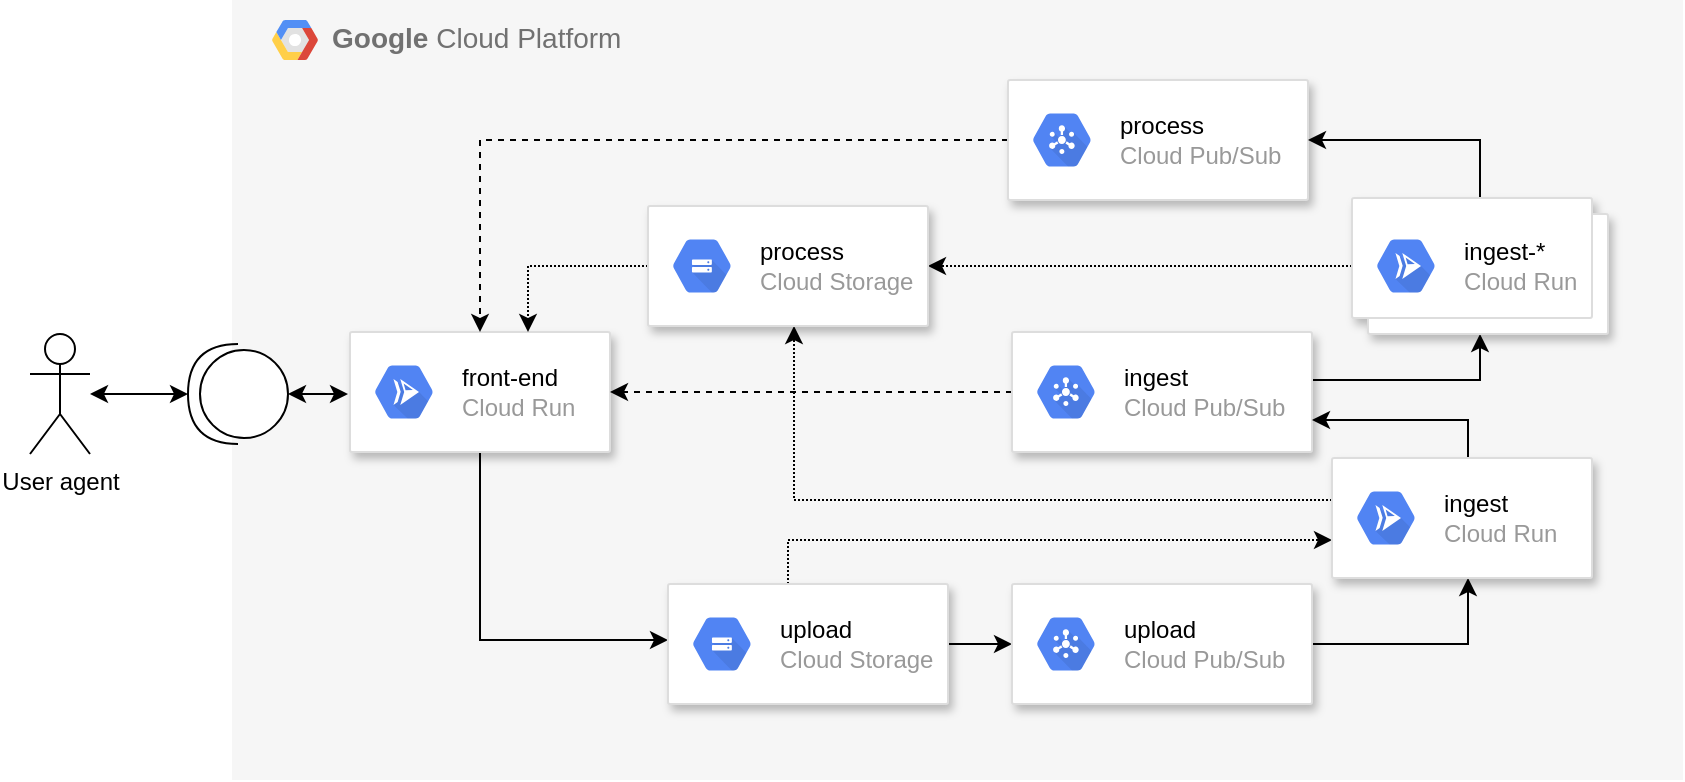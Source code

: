 <mxfile version="17.4.4" type="device"><diagram id="YI58b9JQcT0St_D4O0HG" name="Architecture"><mxGraphModel dx="1129" dy="650" grid="1" gridSize="10" guides="1" tooltips="1" connect="1" arrows="1" fold="1" page="1" pageScale="1" pageWidth="827" pageHeight="1169" math="0" shadow="0"><root><mxCell id="0"/><mxCell id="1" parent="0"/><mxCell id="-2Le4n1xqm-zlc_shUrB-15" value="" style="group" parent="1" vertex="1" connectable="0"><mxGeometry x="120" y="30" width="725.5" height="390" as="geometry"/></mxCell><mxCell id="11iK4mYXKYR4QYa6QOqk-39" value="&lt;b&gt;Google &lt;/b&gt;Cloud Platform" style="fillColor=#F6F6F6;strokeColor=none;shadow=0;gradientColor=none;fontSize=14;align=left;spacing=10;fontColor=#717171;9E9E9E;verticalAlign=top;spacingTop=-4;fontStyle=0;spacingLeft=40;html=1;flipH=0;container=0;" parent="-2Le4n1xqm-zlc_shUrB-15" vertex="1"><mxGeometry width="725.5" height="390" as="geometry"/></mxCell><mxCell id="11iK4mYXKYR4QYa6QOqk-40" value="" style="shape=mxgraph.gcp2.google_cloud_platform;fillColor=#F6F6F6;strokeColor=none;shadow=0;gradientColor=none;fontColor=#000000;" parent="-2Le4n1xqm-zlc_shUrB-15" vertex="1"><mxGeometry x="20" y="10" width="23" height="20" as="geometry"><mxPoint x="20" y="10" as="offset"/></mxGeometry></mxCell><mxCell id="GT-HJR3oln2wyiST5Ip0-5" style="edgeStyle=orthogonalEdgeStyle;rounded=0;orthogonalLoop=1;jettySize=auto;html=1;startArrow=classic;startFill=1;" parent="1" source="GT-HJR3oln2wyiST5Ip0-1" target="GT-HJR3oln2wyiST5Ip0-3" edge="1"><mxGeometry relative="1" as="geometry"/></mxCell><mxCell id="GT-HJR3oln2wyiST5Ip0-1" value="User agent" style="shape=umlActor;verticalLabelPosition=bottom;verticalAlign=top;html=1;outlineConnect=0;" parent="1" vertex="1"><mxGeometry x="19" y="197" width="30" height="60" as="geometry"/></mxCell><mxCell id="GT-HJR3oln2wyiST5Ip0-7" style="edgeStyle=orthogonalEdgeStyle;rounded=0;orthogonalLoop=1;jettySize=auto;html=1;startArrow=classic;startFill=1;" parent="1" source="GT-HJR3oln2wyiST5Ip0-3" edge="1"><mxGeometry relative="1" as="geometry"><mxPoint x="178" y="227" as="targetPoint"/></mxGeometry></mxCell><mxCell id="GT-HJR3oln2wyiST5Ip0-3" value="" style="shape=providedRequiredInterface;html=1;verticalLabelPosition=bottom;sketch=0;rotation=-180;" parent="1" vertex="1"><mxGeometry x="98" y="202" width="50" height="50" as="geometry"/></mxCell><mxCell id="11iK4mYXKYR4QYa6QOqk-49" style="edgeStyle=orthogonalEdgeStyle;rounded=0;orthogonalLoop=1;jettySize=auto;html=1;fontColor=#000000;startArrow=none;startFill=0;" parent="1" source="11iK4mYXKYR4QYa6QOqk-43" target="lM58QID9DjZE3HNHK9FQ-8" edge="1"><mxGeometry relative="1" as="geometry"><Array as="points"><mxPoint x="244" y="350"/></Array><mxPoint x="338" y="350" as="targetPoint"/></mxGeometry></mxCell><mxCell id="11iK4mYXKYR4QYa6QOqk-43" value="" style="strokeColor=#dddddd;shadow=1;strokeWidth=1;rounded=1;absoluteArcSize=1;arcSize=2;" parent="1" vertex="1"><mxGeometry x="179" y="196" width="130" height="60" as="geometry"/></mxCell><mxCell id="11iK4mYXKYR4QYa6QOqk-44" value="&lt;font color=&quot;#000000&quot;&gt;front-end&lt;/font&gt;&lt;br&gt;Cloud Run" style="sketch=0;dashed=0;connectable=0;html=1;fillColor=#5184F3;strokeColor=none;shape=mxgraph.gcp2.hexIcon;prIcon=cloud_run;part=1;labelPosition=right;verticalLabelPosition=middle;align=left;verticalAlign=middle;spacingLeft=5;fontColor=#999999;fontSize=12;" parent="11iK4mYXKYR4QYa6QOqk-43" vertex="1"><mxGeometry y="0.5" width="44" height="39" relative="1" as="geometry"><mxPoint x="5" y="-19.5" as="offset"/></mxGeometry></mxCell><mxCell id="11iK4mYXKYR4QYa6QOqk-50" style="edgeStyle=orthogonalEdgeStyle;rounded=0;orthogonalLoop=1;jettySize=auto;html=1;fontColor=#000000;startArrow=none;startFill=0;dashed=1;dashPattern=1 1;" parent="1" source="lM58QID9DjZE3HNHK9FQ-10" target="11iK4mYXKYR4QYa6QOqk-43" edge="1"><mxGeometry relative="1" as="geometry"><Array as="points"><mxPoint x="268" y="163"/></Array><mxPoint x="323.5" y="163" as="sourcePoint"/></mxGeometry></mxCell><mxCell id="11iK4mYXKYR4QYa6QOqk-51" style="edgeStyle=orthogonalEdgeStyle;rounded=0;orthogonalLoop=1;jettySize=auto;html=1;fontColor=#000000;startArrow=none;startFill=0;endArrow=classic;endFill=1;dashed=1;" parent="1" source="11iK4mYXKYR4QYa6QOqk-35" edge="1" target="11iK4mYXKYR4QYa6QOqk-43"><mxGeometry relative="1" as="geometry"><mxPoint x="244" y="163" as="targetPoint"/><Array as="points"><mxPoint x="244" y="100"/></Array></mxGeometry></mxCell><mxCell id="-2Le4n1xqm-zlc_shUrB-8" style="edgeStyle=orthogonalEdgeStyle;rounded=0;orthogonalLoop=1;jettySize=auto;html=1;endArrow=classic;endFill=1;" parent="1" source="lM58QID9DjZE3HNHK9FQ-8" target="11iK4mYXKYR4QYa6QOqk-17" edge="1"><mxGeometry relative="1" as="geometry"><mxPoint x="478" y="352" as="sourcePoint"/></mxGeometry></mxCell><mxCell id="lM58QID9DjZE3HNHK9FQ-1" style="edgeStyle=orthogonalEdgeStyle;rounded=0;orthogonalLoop=1;jettySize=auto;html=1;dashed=1;dashPattern=1 1;" edge="1" parent="1" source="lM58QID9DjZE3HNHK9FQ-8" target="11iK4mYXKYR4QYa6QOqk-24"><mxGeometry relative="1" as="geometry"><mxPoint x="398" y="330" as="sourcePoint"/><Array as="points"><mxPoint x="398" y="300"/></Array></mxGeometry></mxCell><mxCell id="11iK4mYXKYR4QYa6QOqk-35" value="" style="strokeColor=#dddddd;shadow=1;strokeWidth=1;rounded=1;absoluteArcSize=1;arcSize=2;" parent="1" vertex="1"><mxGeometry x="508" y="70" width="150" height="60" as="geometry"/></mxCell><mxCell id="11iK4mYXKYR4QYa6QOqk-36" value="&lt;font color=&quot;#000000&quot;&gt;process&lt;/font&gt;&lt;br&gt;Cloud Pub/Sub" style="sketch=0;dashed=0;connectable=0;html=1;fillColor=#5184F3;strokeColor=none;shape=mxgraph.gcp2.hexIcon;prIcon=cloud_pubsub;part=1;labelPosition=right;verticalLabelPosition=middle;align=left;verticalAlign=middle;spacingLeft=5;fontColor=#999999;fontSize=12;" parent="11iK4mYXKYR4QYa6QOqk-35" vertex="1"><mxGeometry y="0.5" width="44" height="39" relative="1" as="geometry"><mxPoint x="5" y="-19.5" as="offset"/></mxGeometry></mxCell><mxCell id="-2Le4n1xqm-zlc_shUrB-10" style="edgeStyle=orthogonalEdgeStyle;rounded=0;orthogonalLoop=1;jettySize=auto;html=1;endArrow=classic;endFill=1;" parent="1" source="11iK4mYXKYR4QYa6QOqk-20" target="11iK4mYXKYR4QYa6QOqk-29" edge="1"><mxGeometry relative="1" as="geometry"><Array as="points"><mxPoint x="744" y="220"/></Array></mxGeometry></mxCell><mxCell id="-2Le4n1xqm-zlc_shUrB-14" style="edgeStyle=orthogonalEdgeStyle;rounded=0;orthogonalLoop=1;jettySize=auto;html=1;endArrow=classic;endFill=1;dashed=1;" parent="1" source="11iK4mYXKYR4QYa6QOqk-20" target="11iK4mYXKYR4QYa6QOqk-43" edge="1"><mxGeometry relative="1" as="geometry"/></mxCell><mxCell id="11iK4mYXKYR4QYa6QOqk-20" value="" style="strokeColor=#dddddd;shadow=1;strokeWidth=1;rounded=1;absoluteArcSize=1;arcSize=2;" parent="1" vertex="1"><mxGeometry x="510" y="196" width="150" height="60" as="geometry"/></mxCell><mxCell id="11iK4mYXKYR4QYa6QOqk-21" value="&lt;font color=&quot;#000000&quot;&gt;ingest&lt;/font&gt;&lt;br&gt;Cloud Pub/Sub" style="sketch=0;dashed=0;connectable=0;html=1;fillColor=#5184F3;strokeColor=none;shape=mxgraph.gcp2.hexIcon;prIcon=cloud_pubsub;part=1;labelPosition=right;verticalLabelPosition=middle;align=left;verticalAlign=middle;spacingLeft=5;fontColor=#999999;fontSize=12;" parent="11iK4mYXKYR4QYa6QOqk-20" vertex="1"><mxGeometry y="0.5" width="44" height="39" relative="1" as="geometry"><mxPoint x="5" y="-19.5" as="offset"/></mxGeometry></mxCell><mxCell id="11iK4mYXKYR4QYa6QOqk-53" style="edgeStyle=orthogonalEdgeStyle;rounded=0;orthogonalLoop=1;jettySize=auto;html=1;fontColor=#000000;startArrow=none;startFill=0;exitX=1;exitY=0.5;exitDx=0;exitDy=0;" parent="1" source="11iK4mYXKYR4QYa6QOqk-17" target="11iK4mYXKYR4QYa6QOqk-24" edge="1"><mxGeometry relative="1" as="geometry"><Array as="points"><mxPoint x="738" y="352"/></Array></mxGeometry></mxCell><mxCell id="11iK4mYXKYR4QYa6QOqk-17" value="" style="strokeColor=#dddddd;shadow=1;strokeWidth=1;rounded=1;absoluteArcSize=1;arcSize=2;" parent="1" vertex="1"><mxGeometry x="510" y="322" width="150" height="60" as="geometry"/></mxCell><mxCell id="11iK4mYXKYR4QYa6QOqk-18" value="&lt;font color=&quot;#000000&quot;&gt;upload&lt;/font&gt;&lt;br&gt;Cloud Pub/Sub" style="sketch=0;dashed=0;connectable=0;html=1;fillColor=#5184F3;strokeColor=none;shape=mxgraph.gcp2.hexIcon;prIcon=cloud_pubsub;part=1;labelPosition=right;verticalLabelPosition=middle;align=left;verticalAlign=middle;spacingLeft=5;fontColor=#999999;fontSize=12;" parent="11iK4mYXKYR4QYa6QOqk-17" vertex="1"><mxGeometry y="0.5" width="44" height="39" relative="1" as="geometry"><mxPoint x="5" y="-19.5" as="offset"/></mxGeometry></mxCell><mxCell id="-2Le4n1xqm-zlc_shUrB-6" style="edgeStyle=orthogonalEdgeStyle;rounded=0;orthogonalLoop=1;jettySize=auto;html=1;endArrow=classic;endFill=1;" parent="1" source="11iK4mYXKYR4QYa6QOqk-24" target="11iK4mYXKYR4QYa6QOqk-20" edge="1"><mxGeometry relative="1" as="geometry"><Array as="points"><mxPoint x="738" y="240"/></Array></mxGeometry></mxCell><mxCell id="-2Le4n1xqm-zlc_shUrB-11" style="edgeStyle=orthogonalEdgeStyle;rounded=0;orthogonalLoop=1;jettySize=auto;html=1;endArrow=classic;endFill=1;dashed=1;dashPattern=1 1;" parent="1" source="11iK4mYXKYR4QYa6QOqk-24" target="lM58QID9DjZE3HNHK9FQ-10" edge="1"><mxGeometry relative="1" as="geometry"><mxPoint x="401" y="185" as="targetPoint"/><Array as="points"><mxPoint x="401" y="280"/></Array></mxGeometry></mxCell><mxCell id="11iK4mYXKYR4QYa6QOqk-24" value="" style="strokeColor=#dddddd;shadow=1;strokeWidth=1;rounded=1;absoluteArcSize=1;arcSize=2;" parent="1" vertex="1"><mxGeometry x="670" y="259" width="130" height="60" as="geometry"/></mxCell><mxCell id="11iK4mYXKYR4QYa6QOqk-25" value="&lt;font color=&quot;#000000&quot;&gt;ingest&lt;/font&gt;&lt;br&gt;Cloud Run" style="sketch=0;dashed=0;connectable=0;html=1;fillColor=#5184F3;strokeColor=none;shape=mxgraph.gcp2.hexIcon;prIcon=cloud_run;part=1;labelPosition=right;verticalLabelPosition=middle;align=left;verticalAlign=middle;spacingLeft=5;fontColor=#999999;fontSize=12;" parent="11iK4mYXKYR4QYa6QOqk-24" vertex="1"><mxGeometry y="0.5" width="44" height="39" relative="1" as="geometry"><mxPoint x="5" y="-19.5" as="offset"/></mxGeometry></mxCell><mxCell id="-2Le4n1xqm-zlc_shUrB-12" style="edgeStyle=orthogonalEdgeStyle;rounded=0;orthogonalLoop=1;jettySize=auto;html=1;endArrow=classic;endFill=1;dashed=1;dashPattern=1 1;" parent="1" source="11iK4mYXKYR4QYa6QOqk-29" target="lM58QID9DjZE3HNHK9FQ-10" edge="1"><mxGeometry relative="1" as="geometry"><mxPoint x="478" y="163" as="targetPoint"/></mxGeometry></mxCell><mxCell id="-2Le4n1xqm-zlc_shUrB-13" style="edgeStyle=orthogonalEdgeStyle;rounded=0;orthogonalLoop=1;jettySize=auto;html=1;endArrow=classic;endFill=1;" parent="1" source="11iK4mYXKYR4QYa6QOqk-29" target="11iK4mYXKYR4QYa6QOqk-35" edge="1"><mxGeometry relative="1" as="geometry"><Array as="points"><mxPoint x="744" y="100"/></Array></mxGeometry></mxCell><mxCell id="11iK4mYXKYR4QYa6QOqk-29" value="" style="shape=mxgraph.gcp2.doubleRect;strokeColor=#dddddd;shadow=1;strokeWidth=1;" parent="1" vertex="1"><mxGeometry x="680" y="129" width="128" height="68" as="geometry"/></mxCell><mxCell id="11iK4mYXKYR4QYa6QOqk-30" value="&lt;font color=&quot;#000000&quot;&gt;ingest-*&lt;/font&gt;&lt;br&gt;Cloud Run" style="sketch=0;dashed=0;connectable=0;html=1;fillColor=#5184F3;strokeColor=none;shape=mxgraph.gcp2.hexIcon;prIcon=cloud_run;part=1;labelPosition=right;verticalLabelPosition=middle;align=left;verticalAlign=middle;spacingLeft=5;fontColor=#999999;fontSize=12;" parent="11iK4mYXKYR4QYa6QOqk-29" vertex="1"><mxGeometry y="0.5" width="44" height="39" relative="1" as="geometry"><mxPoint x="5" y="-19.5" as="offset"/></mxGeometry></mxCell><mxCell id="lM58QID9DjZE3HNHK9FQ-8" value="" style="strokeColor=#dddddd;shadow=1;strokeWidth=1;rounded=1;absoluteArcSize=1;arcSize=2;" vertex="1" parent="1"><mxGeometry x="338" y="322" width="140" height="60" as="geometry"/></mxCell><mxCell id="lM58QID9DjZE3HNHK9FQ-9" value="&lt;font color=&quot;#000000&quot;&gt;upload&lt;/font&gt;&lt;br&gt;Cloud Storage" style="sketch=0;dashed=0;connectable=0;html=1;fillColor=#5184F3;strokeColor=none;shape=mxgraph.gcp2.hexIcon;prIcon=cloud_storage;part=1;labelPosition=right;verticalLabelPosition=middle;align=left;verticalAlign=middle;spacingLeft=5;fontColor=#999999;fontSize=12;" vertex="1" parent="lM58QID9DjZE3HNHK9FQ-8"><mxGeometry y="0.5" width="44" height="39" relative="1" as="geometry"><mxPoint x="5" y="-19.5" as="offset"/></mxGeometry></mxCell><mxCell id="lM58QID9DjZE3HNHK9FQ-10" value="" style="strokeColor=#dddddd;shadow=1;strokeWidth=1;rounded=1;absoluteArcSize=1;arcSize=2;" vertex="1" parent="1"><mxGeometry x="328" y="133" width="140" height="60" as="geometry"/></mxCell><mxCell id="lM58QID9DjZE3HNHK9FQ-11" value="&lt;font color=&quot;#000000&quot;&gt;process&lt;/font&gt;&lt;br&gt;Cloud Storage" style="sketch=0;dashed=0;connectable=0;html=1;fillColor=#5184F3;strokeColor=none;shape=mxgraph.gcp2.hexIcon;prIcon=cloud_storage;part=1;labelPosition=right;verticalLabelPosition=middle;align=left;verticalAlign=middle;spacingLeft=5;fontColor=#999999;fontSize=12;" vertex="1" parent="lM58QID9DjZE3HNHK9FQ-10"><mxGeometry y="0.5" width="44" height="39" relative="1" as="geometry"><mxPoint x="5" y="-19.5" as="offset"/></mxGeometry></mxCell></root></mxGraphModel></diagram></mxfile>